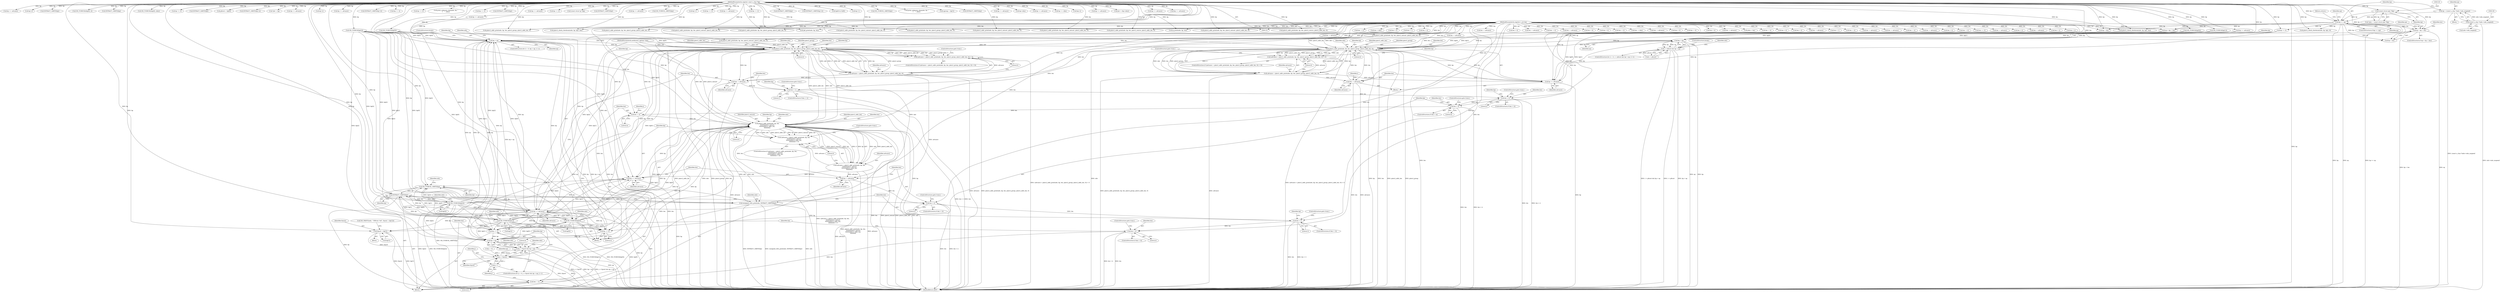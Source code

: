 digraph "0_tcpdump_5dc1860d8267b1e0cb78c9ffa2a40bea2fdb3ddc_4@integer" {
"1000153" [label="(Call,ep = bp + len)"];
"1000121" [label="(MethodParameterIn,register const u_char *bp)"];
"1000143" [label="(Call,bp >= ep)"];
"1000129" [label="(Call,(const struct pim *)bp)"];
"1000135" [label="(Call,ep = (const u_char *)ndo->ndo_snapend)"];
"1000137" [label="(Call,(const u_char *)ndo->ndo_snapend)"];
"1000122" [label="(MethodParameterIn,register u_int len)"];
"1001085" [label="(Call,bp < ep)"];
"1001101" [label="(Call,pimv2_addr_print(ndo, bp, len, pimv2_group, pimv2_addr_len, 0))"];
"1001098" [label="(Call,(advance = pimv2_addr_print(ndo, bp, len, pimv2_group, pimv2_addr_len, 0)) < 0)"];
"1001099" [label="(Call,advance = pimv2_addr_print(ndo, bp, len, pimv2_group, pimv2_addr_len, 0))"];
"1001110" [label="(Call,bp += advance)"];
"1001121" [label="(Call,ND_TCHECK(bp[0]))"];
"1001157" [label="(Call,bp += 4)"];
"1001171" [label="(Call,bp < ep)"];
"1001167" [label="(Call,j < frpcnt && bp < ep)"];
"1001187" [label="(Call,pimv2_addr_print(ndo, bp, len,\n \t\t\t\t\t\t\t\tpimv2_unicast,\n\t\t\t\t\t\t\t\tpimv2_addr_len,\n\t\t\t\t\t\t\t\t0))"];
"1001184" [label="(Call,(advance = pimv2_addr_print(ndo, bp, len,\n \t\t\t\t\t\t\t\tpimv2_unicast,\n\t\t\t\t\t\t\t\tpimv2_addr_len,\n\t\t\t\t\t\t\t\t0)) < 0)"];
"1001185" [label="(Call,advance = pimv2_addr_print(ndo, bp, len,\n \t\t\t\t\t\t\t\tpimv2_unicast,\n\t\t\t\t\t\t\t\tpimv2_addr_len,\n\t\t\t\t\t\t\t\t0))"];
"1001196" [label="(Call,bp += advance)"];
"1001207" [label="(Call,ND_TCHECK_16BITS(bp))"];
"1001215" [label="(Call,EXTRACT_16BITS(bp))"];
"1001213" [label="(Call,unsigned_relts_print(ndo, EXTRACT_16BITS(bp)))"];
"1001222" [label="(Call,ND_TCHECK(bp[2]))"];
"1001239" [label="(Call,bp += 4)"];
"1001199" [label="(Call,len -= advance)"];
"1001203" [label="(Call,len < 2)"];
"1001218" [label="(Call,len < 3)"];
"1001235" [label="(Call,len < 4)"];
"1001242" [label="(Call,len -= 4)"];
"1001138" [label="(Call,ND_TCHECK(bp[1]))"];
"1001147" [label="(Call,frpcnt = bp[1])"];
"1001168" [label="(Call,j < frpcnt)"];
"1001174" [label="(Call,j++)"];
"1001113" [label="(Call,len -= advance)"];
"1001117" [label="(Call,len < 1)"];
"1001134" [label="(Call,len < 2)"];
"1001153" [label="(Call,len < 4)"];
"1001160" [label="(Call,len -= 4)"];
"1001440" [label="(Call,bp < ep)"];
"1001436" [label="(Call,i < pfxcnt && bp < ep)"];
"1001456" [label="(Call,pimv2_addr_print(ndo, bp, len, pimv2_group, pimv2_addr_len, 0))"];
"1001453" [label="(Call,(advance = pimv2_addr_print(ndo, bp, len, pimv2_group, pimv2_addr_len, 0)) < 0)"];
"1001454" [label="(Call,advance = pimv2_addr_print(ndo, bp, len, pimv2_group, pimv2_addr_len, 0))"];
"1001465" [label="(Call,bp += advance)"];
"1001468" [label="(Call,len -= advance)"];
"1001291" [label="(Call,bp += advance)"];
"1001189" [label="(Identifier,bp)"];
"1000391" [label="(Call,bp+2)"];
"1000386" [label="(Call,EXTRACT_16BITS(bp))"];
"1000131" [label="(Identifier,bp)"];
"1000124" [label="(Block,)"];
"1001249" [label="(ControlStructure,break;)"];
"1001185" [label="(Call,advance = pimv2_addr_print(ndo, bp, len,\n \t\t\t\t\t\t\t\tpimv2_unicast,\n\t\t\t\t\t\t\t\tpimv2_addr_len,\n\t\t\t\t\t\t\t\t0))"];
"1001294" [label="(Call,len -= advance)"];
"1001217" [label="(ControlStructure,if (len < 3))"];
"1000127" [label="(Call,*pim = (const struct pim *)bp)"];
"1001417" [label="(Call,pimv2_addr_print(ndo, bp, len, pimv2_unicast, pimv2_addr_len, 0))"];
"1001452" [label="(ControlStructure,if ((advance = pimv2_addr_print(ndo, bp, len, pimv2_group, pimv2_addr_len, 0)) < 0))"];
"1001198" [label="(Identifier,advance)"];
"1000297" [label="(Call,ND_TCHECK2(bp[0], 4))"];
"1001194" [label="(Literal,0)"];
"1001466" [label="(Identifier,bp)"];
"1001112" [label="(Identifier,advance)"];
"1001244" [label="(Literal,4)"];
"1000274" [label="(Call,len -= 4)"];
"1001107" [label="(Literal,0)"];
"1001247" [label="(Identifier,ndo)"];
"1001010" [label="(Call,EXTRACT_16BITS(bp))"];
"1001156" [label="(ControlStructure,goto trunc;)"];
"1001171" [label="(Call,bp < ep)"];
"1000977" [label="(Call,pimv2_addr_print(ndo, bp, len, pimv2_source, pimv2_addr_len, 0))"];
"1001219" [label="(Identifier,len)"];
"1000866" [label="(Call,pimv2_addr_print(ndo, bp, len, pimv2_group, pimv2_addr_len, 0))"];
"1001119" [label="(Literal,1)"];
"1001199" [label="(Call,len -= advance)"];
"1001115" [label="(Identifier,advance)"];
"1001468" [label="(Call,len -= advance)"];
"1001122" [label="(Call,bp[0])"];
"1000719" [label="(Call,len -= advance)"];
"1001223" [label="(Call,bp[2])"];
"1001136" [label="(Literal,2)"];
"1000340" [label="(Call,ND_TCHECK2(bp[0], olen))"];
"1000150" [label="(Call,bp + len)"];
"1001470" [label="(Identifier,advance)"];
"1001109" [label="(ControlStructure,goto trunc;)"];
"1000135" [label="(Call,ep = (const u_char *)ndo->ndo_snapend)"];
"1000912" [label="(Call,bp += 4)"];
"1000464" [label="(Call,EXTRACT_32BITS(bp))"];
"1001429" [label="(Call,len -= advance)"];
"1000122" [label="(MethodParameterIn,register u_int len)"];
"1001106" [label="(Identifier,pimv2_addr_len)"];
"1001172" [label="(Identifier,bp)"];
"1001360" [label="(Call,pfxcnt = bp[0])"];
"1000145" [label="(Identifier,ep)"];
"1001383" [label="(Call,len < 4)"];
"1000390" [label="(Call,EXTRACT_16BITS(bp+2))"];
"1001208" [label="(Identifier,bp)"];
"1000536" [label="(Call,*ptr = bp)"];
"1001184" [label="(Call,(advance = pimv2_addr_print(ndo, bp, len,\n \t\t\t\t\t\t\t\tpimv2_unicast,\n\t\t\t\t\t\t\t\tpimv2_addr_len,\n\t\t\t\t\t\t\t\t0)) < 0)"];
"1001110" [label="(Call,bp += advance)"];
"1001137" [label="(ControlStructure,goto trunc;)"];
"1000716" [label="(Call,bp += advance)"];
"1001086" [label="(Identifier,bp)"];
"1001155" [label="(Literal,4)"];
"1000841" [label="(Call,len -= 4)"];
"1001165" [label="(Identifier,j)"];
"1000236" [label="(Call,pimv2_check_checksum(ndo, bp, bp2, len))"];
"1001471" [label="(ControlStructure,break;)"];
"1001157" [label="(Call,bp += 4)"];
"1000144" [label="(Identifier,bp)"];
"1000635" [label="(Call,len == 0)"];
"1000137" [label="(Call,(const u_char *)ndo->ndo_snapend)"];
"1000952" [label="(Call,len -= advance)"];
"1000143" [label="(Call,bp >= ep)"];
"1000155" [label="(Call,bp + len)"];
"1001117" [label="(Call,len < 1)"];
"1001366" [label="(Call,len < 2)"];
"1001098" [label="(Call,(advance = pimv2_addr_print(ndo, bp, len, pimv2_group, pimv2_addr_len, 0)) < 0)"];
"1001154" [label="(Identifier,len)"];
"1000520" [label="(Call,bp+2)"];
"1001239" [label="(Call,bp += 4)"];
"1001102" [label="(Identifier,ndo)"];
"1001504" [label="(Call,pimv2_addr_print(ndo, bp, len, pimv2_group, pimv2_addr_len, 0))"];
"1000989" [label="(Call,len -= advance)"];
"1001235" [label="(Call,len < 4)"];
"1001543" [label="(Call,len < 2)"];
"1001536" [label="(Call,bp += advance)"];
"1001144" [label="(Identifier,ndo)"];
"1001527" [label="(Call,pimv2_addr_print(ndo, bp, len, pimv2_unicast, pimv2_addr_len, 0))"];
"1001234" [label="(ControlStructure,if (len < 4))"];
"1001467" [label="(Identifier,advance)"];
"1001123" [label="(Identifier,bp)"];
"1000519" [label="(Call,EXTRACT_16BITS(bp+2))"];
"1000159" [label="(Call,len < 2)"];
"1001224" [label="(Identifier,bp)"];
"1001148" [label="(Identifier,frpcnt)"];
"1001464" [label="(ControlStructure,goto trunc;)"];
"1001187" [label="(Call,pimv2_addr_print(ndo, bp, len,\n \t\t\t\t\t\t\t\tpimv2_unicast,\n\t\t\t\t\t\t\t\tpimv2_addr_len,\n\t\t\t\t\t\t\t\t0))"];
"1001201" [label="(Identifier,advance)"];
"1001220" [label="(Literal,3)"];
"1001174" [label="(Call,j++)"];
"1001459" [label="(Identifier,len)"];
"1001099" [label="(Call,advance = pimv2_addr_print(ndo, bp, len, pimv2_group, pimv2_addr_len, 0))"];
"1001437" [label="(Call,i < pfxcnt)"];
"1001055" [label="(Call,len -= 2)"];
"1001202" [label="(ControlStructure,if (len < 2))"];
"1001448" [label="(Identifier,ndo)"];
"1001457" [label="(Identifier,ndo)"];
"1001162" [label="(Literal,4)"];
"1000336" [label="(Call,len < olen)"];
"1001036" [label="(Call,len < 2)"];
"1001344" [label="(Call,len < 1)"];
"1000329" [label="(Call,bp += 4)"];
"1001142" [label="(Call,ND_PRINT((ndo, \" FRPcnt=%d\", frpcnt = bp[1])))"];
"1001040" [label="(Call,ND_TCHECK(bp[2]))"];
"1001203" [label="(Call,len < 2)"];
"1001197" [label="(Identifier,bp)"];
"1001188" [label="(Identifier,ndo)"];
"1001175" [label="(Identifier,j)"];
"1000154" [label="(Identifier,ep)"];
"1000293" [label="(Call,len < 4)"];
"1001456" [label="(Call,pimv2_addr_print(ndo, bp, len, pimv2_group, pimv2_addr_len, 0))"];
"1001023" [label="(Call,ND_TCHECK(bp[0]))"];
"1000784" [label="(Call,len -= advance)"];
"1001170" [label="(Identifier,frpcnt)"];
"1001113" [label="(Call,len -= advance)"];
"1001105" [label="(Identifier,pimv2_group)"];
"1001403" [label="(Call,bp += 4)"];
"1000610" [label="(Call,len < 4)"];
"1001087" [label="(Identifier,ep)"];
"1001078" [label="(Call,len -= advance)"];
"1000582" [label="(Call,print_unknown_data(ndo, bp, \"\n\t    \", olen))"];
"1001192" [label="(Identifier,pimv2_addr_len)"];
"1001134" [label="(Call,len < 2)"];
"1000153" [label="(Call,ep = bp + len)"];
"1001348" [label="(Call,ND_TCHECK(bp[0]))"];
"1001196" [label="(Call,bp += advance)"];
"1001222" [label="(Call,ND_TCHECK(bp[2]))"];
"1001454" [label="(Call,advance = pimv2_addr_print(ndo, bp, len, pimv2_group, pimv2_addr_len, 0))"];
"1001539" [label="(Call,len -= advance)"];
"1000707" [label="(Call,pimv2_addr_print(ndo, bp, len, pimv2_group, pimv2_addr_len, 0))"];
"1001012" [label="(Call,bp += 2)"];
"1001104" [label="(Identifier,len)"];
"1001114" [label="(Identifier,len)"];
"1001200" [label="(Identifier,len)"];
"1000433" [label="(Call,EXTRACT_32BITS(bp))"];
"1001575" [label="(MethodReturn,RET)"];
"1000121" [label="(MethodParameterIn,register const u_char *bp)"];
"1000683" [label="(Call,ip6_print(ndo, bp, len))"];
"1000146" [label="(Return,return;)"];
"1001153" [label="(Call,len < 4)"];
"1000875" [label="(Call,bp += advance)"];
"1001052" [label="(Call,bp += 2)"];
"1001215" [label="(Call,EXTRACT_16BITS(bp))"];
"1001161" [label="(Identifier,len)"];
"1001465" [label="(Call,bp += advance)"];
"1000332" [label="(Call,len -= 4)"];
"1000878" [label="(Call,len -= advance)"];
"1001298" [label="(Call,len < 8)"];
"1001243" [label="(Identifier,len)"];
"1000641" [label="(Call,(const struct ip *)bp)"];
"1000160" [label="(Identifier,len)"];
"1000626" [label="(Call,EXTRACT_32BITS(bp))"];
"1001426" [label="(Call,bp += advance)"];
"1000224" [label="(Call,pimv2_check_checksum(ndo, bp, bp2, 8))"];
"1001513" [label="(Call,bp += advance)"];
"1000120" [label="(MethodParameterIn,netdissect_options *ndo)"];
"1001436" [label="(Call,i < pfxcnt && bp < ep)"];
"1000181" [label="(Call,len < 4)"];
"1001127" [label="(Identifier,ndo)"];
"1001097" [label="(ControlStructure,if ((advance = pimv2_addr_print(ndo, bp, len, pimv2_group, pimv2_addr_len, 0)) < 0))"];
"1001168" [label="(Call,j < frpcnt)"];
"1001003" [label="(Call,ND_TCHECK_16BITS(bp))"];
"1001214" [label="(Identifier,ndo)"];
"1001228" [label="(Identifier,ndo)"];
"1001015" [label="(Call,len -= 2)"];
"1001481" [label="(Call,pimv2_addr_print(ndo, bp, len, pimv2_unicast, pimv2_addr_len, 0))"];
"1000602" [label="(Call,len -= olen)"];
"1000129" [label="(Call,(const struct pim *)bp)"];
"1001444" [label="(Identifier,i)"];
"1001259" [label="(Call,pimv2_addr_print(ndo, bp, len, pimv2_group, pimv2_addr_len, 0))"];
"1000742" [label="(Call,len -= advance)"];
"1000149" [label="(Identifier,ep)"];
"1001103" [label="(Identifier,bp)"];
"1001163" [label="(ControlStructure,for (j = 0; j < frpcnt && bp < ep; j++))"];
"1001218" [label="(Call,len < 3)"];
"1000142" [label="(ControlStructure,if (bp >= ep))"];
"1000503" [label="(Call,bp+1)"];
"1000628" [label="(Call,bp += 4)"];
"1001108" [label="(Literal,0)"];
"1001158" [label="(Identifier,bp)"];
"1000288" [label="(Call,len > 0)"];
"1000986" [label="(Call,bp += advance)"];
"1001282" [label="(Call,pimv2_addr_print(ndo, bp, len, pimv2_unicast, pimv2_addr_len, 0))"];
"1001190" [label="(Identifier,len)"];
"1001186" [label="(Identifier,advance)"];
"1001164" [label="(Call,j = 0)"];
"1001206" [label="(ControlStructure,goto trunc;)"];
"1001145" [label="(Block,)"];
"1000271" [label="(Call,bp += 4)"];
"1001463" [label="(Literal,0)"];
"1000631" [label="(Call,len -= 4)"];
"1001458" [label="(Identifier,bp)"];
"1001370" [label="(Call,ND_TCHECK(bp[1]))"];
"1001445" [label="(Block,)"];
"1001169" [label="(Identifier,j)"];
"1001183" [label="(ControlStructure,if ((advance = pimv2_addr_print(ndo, bp, len,\n \t\t\t\t\t\t\t\tpimv2_unicast,\n\t\t\t\t\t\t\t\tpimv2_addr_len,\n\t\t\t\t\t\t\t\t0)) < 0))"];
"1000147" [label="(ControlStructure,if (ep > bp + len))"];
"1000148" [label="(Call,ep > bp + len)"];
"1001193" [label="(Literal,0)"];
"1001101" [label="(Call,pimv2_addr_print(ndo, bp, len, pimv2_group, pimv2_addr_len, 0))"];
"1000788" [label="(Call,len < 4)"];
"1000245" [label="(Call,pimv2_check_checksum(ndo, bp, bp2, len))"];
"1000838" [label="(Call,bp += 4)"];
"1001455" [label="(Identifier,advance)"];
"1001516" [label="(Call,len -= advance)"];
"1001159" [label="(Literal,4)"];
"1001081" [label="(ControlStructure,for (i = 0; bp < ep; i++))"];
"1001555" [label="(Call,EXTRACT_16BITS(bp))"];
"1001204" [label="(Identifier,len)"];
"1000540" [label="(Call,plen = len)"];
"1000139" [label="(Call,ndo->ndo_snapend)"];
"1001213" [label="(Call,unsigned_relts_print(ndo, EXTRACT_16BITS(bp)))"];
"1001135" [label="(Identifier,len)"];
"1001453" [label="(Call,(advance = pimv2_addr_print(ndo, bp, len, pimv2_group, pimv2_addr_len, 0)) < 0)"];
"1001152" [label="(ControlStructure,if (len < 4))"];
"1000136" [label="(Identifier,ep)"];
"1001406" [label="(Call,len -= 4)"];
"1000508" [label="(Call,EXTRACT_16BITS(bp+2))"];
"1001167" [label="(Call,j < frpcnt && bp < ep)"];
"1001307" [label="(Call,bp[0] & 0x80)"];
"1001207" [label="(Call,ND_TCHECK_16BITS(bp))"];
"1001242" [label="(Call,len -= 4)"];
"1000491" [label="(Call,bp+1)"];
"1001461" [label="(Identifier,pimv2_addr_len)"];
"1001075" [label="(Call,bp += advance)"];
"1001118" [label="(Identifier,len)"];
"1001147" [label="(Call,frpcnt = bp[1])"];
"1001090" [label="(Block,)"];
"1001133" [label="(ControlStructure,if (len < 2))"];
"1001547" [label="(Call,ND_TCHECK_16BITS(bp))"];
"1001205" [label="(Literal,2)"];
"1000594" [label="(Call,print_unknown_data(ndo, bp, \"\n\t    \", olen))"];
"1001237" [label="(Literal,4)"];
"1001469" [label="(Identifier,len)"];
"1000796" [label="(Call,ngroup = bp[1])"];
"1000882" [label="(Call,len < 4)"];
"1001149" [label="(Call,bp[1])"];
"1001116" [label="(ControlStructure,if (len < 1))"];
"1000999" [label="(Call,len < 2)"];
"1001120" [label="(ControlStructure,goto trunc;)"];
"1001241" [label="(Literal,4)"];
"1001441" [label="(Identifier,bp)"];
"1001111" [label="(Identifier,bp)"];
"1001440" [label="(Call,bp < ep)"];
"1001493" [label="(Call,len -= advance)"];
"1001085" [label="(Call,bp < ep)"];
"1000364" [label="(Call,EXTRACT_16BITS(bp))"];
"1001160" [label="(Call,len -= 4)"];
"1000772" [label="(Call,pimv2_addr_print(ndo, bp, len, pimv2_unicast, pimv2_addr_len, 0))"];
"1001442" [label="(Identifier,ep)"];
"1000739" [label="(Call,bp += advance)"];
"1001462" [label="(Literal,0)"];
"1001093" [label="(Identifier,ndo)"];
"1001460" [label="(Identifier,pimv2_group)"];
"1000546" [label="(Call,bp+olen)"];
"1001490" [label="(Call,bp += advance)"];
"1001121" [label="(Call,ND_TCHECK(bp[0]))"];
"1000599" [label="(Call,bp += olen)"];
"1001216" [label="(Identifier,bp)"];
"1000509" [label="(Call,bp+2)"];
"1001221" [label="(ControlStructure,goto trunc;)"];
"1001191" [label="(Identifier,pimv2_unicast)"];
"1001432" [label="(ControlStructure,for (i = 0; i < pfxcnt && bp < ep; i++))"];
"1000940" [label="(Call,pimv2_addr_print(ndo, bp, len, pimv2_source, pimv2_addr_len, 0))"];
"1001138" [label="(Call,ND_TCHECK(bp[1]))"];
"1001268" [label="(Call,bp += advance)"];
"1000544" [label="(Call,ptr < (bp+olen))"];
"1001139" [label="(Call,bp[1])"];
"1001019" [label="(Call,len < 1)"];
"1000677" [label="(Call,ip_print(ndo, bp, len))"];
"1001179" [label="(Identifier,ndo)"];
"1001195" [label="(ControlStructure,goto trunc;)"];
"1001211" [label="(Identifier,ndo)"];
"1001140" [label="(Identifier,bp)"];
"1001066" [label="(Call,pimv2_addr_print(ndo, bp, len, pimv2_unicast, pimv2_addr_len, 0))"];
"1001238" [label="(ControlStructure,goto trunc;)"];
"1000730" [label="(Call,pimv2_addr_print(ndo, bp, len, pimv2_unicast, pimv2_addr_len, 0))"];
"1001173" [label="(Identifier,ep)"];
"1000781" [label="(Call,bp += advance)"];
"1000915" [label="(Call,len -= 4)"];
"1001100" [label="(Identifier,advance)"];
"1000949" [label="(Call,bp += advance)"];
"1001240" [label="(Identifier,bp)"];
"1001271" [label="(Call,len -= advance)"];
"1001176" [label="(Block,)"];
"1001236" [label="(Identifier,len)"];
"1000153" -> "1000147"  [label="AST: "];
"1000153" -> "1000155"  [label="CFG: "];
"1000154" -> "1000153"  [label="AST: "];
"1000155" -> "1000153"  [label="AST: "];
"1000160" -> "1000153"  [label="CFG: "];
"1000153" -> "1001575"  [label="DDG: bp + len"];
"1000153" -> "1001575"  [label="DDG: ep"];
"1000121" -> "1000153"  [label="DDG: bp"];
"1000143" -> "1000153"  [label="DDG: bp"];
"1000122" -> "1000153"  [label="DDG: len"];
"1000153" -> "1001085"  [label="DDG: ep"];
"1000153" -> "1001440"  [label="DDG: ep"];
"1000121" -> "1000119"  [label="AST: "];
"1000121" -> "1001575"  [label="DDG: bp"];
"1000121" -> "1000129"  [label="DDG: bp"];
"1000121" -> "1000143"  [label="DDG: bp"];
"1000121" -> "1000148"  [label="DDG: bp"];
"1000121" -> "1000150"  [label="DDG: bp"];
"1000121" -> "1000155"  [label="DDG: bp"];
"1000121" -> "1000224"  [label="DDG: bp"];
"1000121" -> "1000236"  [label="DDG: bp"];
"1000121" -> "1000245"  [label="DDG: bp"];
"1000121" -> "1000271"  [label="DDG: bp"];
"1000121" -> "1000297"  [label="DDG: bp"];
"1000121" -> "1000329"  [label="DDG: bp"];
"1000121" -> "1000340"  [label="DDG: bp"];
"1000121" -> "1000364"  [label="DDG: bp"];
"1000121" -> "1000386"  [label="DDG: bp"];
"1000121" -> "1000390"  [label="DDG: bp"];
"1000121" -> "1000391"  [label="DDG: bp"];
"1000121" -> "1000433"  [label="DDG: bp"];
"1000121" -> "1000464"  [label="DDG: bp"];
"1000121" -> "1000491"  [label="DDG: bp"];
"1000121" -> "1000503"  [label="DDG: bp"];
"1000121" -> "1000508"  [label="DDG: bp"];
"1000121" -> "1000509"  [label="DDG: bp"];
"1000121" -> "1000519"  [label="DDG: bp"];
"1000121" -> "1000520"  [label="DDG: bp"];
"1000121" -> "1000536"  [label="DDG: bp"];
"1000121" -> "1000544"  [label="DDG: bp"];
"1000121" -> "1000546"  [label="DDG: bp"];
"1000121" -> "1000582"  [label="DDG: bp"];
"1000121" -> "1000594"  [label="DDG: bp"];
"1000121" -> "1000599"  [label="DDG: bp"];
"1000121" -> "1000626"  [label="DDG: bp"];
"1000121" -> "1000628"  [label="DDG: bp"];
"1000121" -> "1000641"  [label="DDG: bp"];
"1000121" -> "1000677"  [label="DDG: bp"];
"1000121" -> "1000683"  [label="DDG: bp"];
"1000121" -> "1000707"  [label="DDG: bp"];
"1000121" -> "1000716"  [label="DDG: bp"];
"1000121" -> "1000730"  [label="DDG: bp"];
"1000121" -> "1000739"  [label="DDG: bp"];
"1000121" -> "1000772"  [label="DDG: bp"];
"1000121" -> "1000781"  [label="DDG: bp"];
"1000121" -> "1000796"  [label="DDG: bp"];
"1000121" -> "1000838"  [label="DDG: bp"];
"1000121" -> "1000866"  [label="DDG: bp"];
"1000121" -> "1000875"  [label="DDG: bp"];
"1000121" -> "1000912"  [label="DDG: bp"];
"1000121" -> "1000940"  [label="DDG: bp"];
"1000121" -> "1000949"  [label="DDG: bp"];
"1000121" -> "1000977"  [label="DDG: bp"];
"1000121" -> "1000986"  [label="DDG: bp"];
"1000121" -> "1001003"  [label="DDG: bp"];
"1000121" -> "1001010"  [label="DDG: bp"];
"1000121" -> "1001012"  [label="DDG: bp"];
"1000121" -> "1001023"  [label="DDG: bp"];
"1000121" -> "1001040"  [label="DDG: bp"];
"1000121" -> "1001052"  [label="DDG: bp"];
"1000121" -> "1001066"  [label="DDG: bp"];
"1000121" -> "1001075"  [label="DDG: bp"];
"1000121" -> "1001085"  [label="DDG: bp"];
"1000121" -> "1001101"  [label="DDG: bp"];
"1000121" -> "1001110"  [label="DDG: bp"];
"1000121" -> "1001121"  [label="DDG: bp"];
"1000121" -> "1001138"  [label="DDG: bp"];
"1000121" -> "1001147"  [label="DDG: bp"];
"1000121" -> "1001157"  [label="DDG: bp"];
"1000121" -> "1001171"  [label="DDG: bp"];
"1000121" -> "1001187"  [label="DDG: bp"];
"1000121" -> "1001196"  [label="DDG: bp"];
"1000121" -> "1001207"  [label="DDG: bp"];
"1000121" -> "1001215"  [label="DDG: bp"];
"1000121" -> "1001222"  [label="DDG: bp"];
"1000121" -> "1001239"  [label="DDG: bp"];
"1000121" -> "1001259"  [label="DDG: bp"];
"1000121" -> "1001268"  [label="DDG: bp"];
"1000121" -> "1001282"  [label="DDG: bp"];
"1000121" -> "1001291"  [label="DDG: bp"];
"1000121" -> "1001307"  [label="DDG: bp"];
"1000121" -> "1001348"  [label="DDG: bp"];
"1000121" -> "1001360"  [label="DDG: bp"];
"1000121" -> "1001370"  [label="DDG: bp"];
"1000121" -> "1001403"  [label="DDG: bp"];
"1000121" -> "1001417"  [label="DDG: bp"];
"1000121" -> "1001426"  [label="DDG: bp"];
"1000121" -> "1001440"  [label="DDG: bp"];
"1000121" -> "1001456"  [label="DDG: bp"];
"1000121" -> "1001465"  [label="DDG: bp"];
"1000121" -> "1001481"  [label="DDG: bp"];
"1000121" -> "1001490"  [label="DDG: bp"];
"1000121" -> "1001504"  [label="DDG: bp"];
"1000121" -> "1001513"  [label="DDG: bp"];
"1000121" -> "1001527"  [label="DDG: bp"];
"1000121" -> "1001536"  [label="DDG: bp"];
"1000121" -> "1001547"  [label="DDG: bp"];
"1000121" -> "1001555"  [label="DDG: bp"];
"1000143" -> "1000142"  [label="AST: "];
"1000143" -> "1000145"  [label="CFG: "];
"1000144" -> "1000143"  [label="AST: "];
"1000145" -> "1000143"  [label="AST: "];
"1000146" -> "1000143"  [label="CFG: "];
"1000149" -> "1000143"  [label="CFG: "];
"1000143" -> "1001575"  [label="DDG: bp"];
"1000143" -> "1001575"  [label="DDG: ep"];
"1000143" -> "1001575"  [label="DDG: bp >= ep"];
"1000129" -> "1000143"  [label="DDG: bp"];
"1000135" -> "1000143"  [label="DDG: ep"];
"1000143" -> "1000148"  [label="DDG: ep"];
"1000143" -> "1000148"  [label="DDG: bp"];
"1000143" -> "1000150"  [label="DDG: bp"];
"1000143" -> "1000155"  [label="DDG: bp"];
"1000143" -> "1000224"  [label="DDG: bp"];
"1000143" -> "1000245"  [label="DDG: bp"];
"1000143" -> "1000271"  [label="DDG: bp"];
"1000129" -> "1000127"  [label="AST: "];
"1000129" -> "1000131"  [label="CFG: "];
"1000130" -> "1000129"  [label="AST: "];
"1000131" -> "1000129"  [label="AST: "];
"1000127" -> "1000129"  [label="CFG: "];
"1000129" -> "1000127"  [label="DDG: bp"];
"1000135" -> "1000124"  [label="AST: "];
"1000135" -> "1000137"  [label="CFG: "];
"1000136" -> "1000135"  [label="AST: "];
"1000137" -> "1000135"  [label="AST: "];
"1000144" -> "1000135"  [label="CFG: "];
"1000135" -> "1001575"  [label="DDG: (const u_char *)ndo->ndo_snapend"];
"1000137" -> "1000135"  [label="DDG: ndo->ndo_snapend"];
"1000137" -> "1000139"  [label="CFG: "];
"1000138" -> "1000137"  [label="AST: "];
"1000139" -> "1000137"  [label="AST: "];
"1000137" -> "1001575"  [label="DDG: ndo->ndo_snapend"];
"1000122" -> "1000119"  [label="AST: "];
"1000122" -> "1001575"  [label="DDG: len"];
"1000122" -> "1000148"  [label="DDG: len"];
"1000122" -> "1000150"  [label="DDG: len"];
"1000122" -> "1000155"  [label="DDG: len"];
"1000122" -> "1000159"  [label="DDG: len"];
"1000122" -> "1000181"  [label="DDG: len"];
"1000122" -> "1000236"  [label="DDG: len"];
"1000122" -> "1000245"  [label="DDG: len"];
"1000122" -> "1000274"  [label="DDG: len"];
"1000122" -> "1000288"  [label="DDG: len"];
"1000122" -> "1000293"  [label="DDG: len"];
"1000122" -> "1000332"  [label="DDG: len"];
"1000122" -> "1000336"  [label="DDG: len"];
"1000122" -> "1000540"  [label="DDG: len"];
"1000122" -> "1000602"  [label="DDG: len"];
"1000122" -> "1000610"  [label="DDG: len"];
"1000122" -> "1000631"  [label="DDG: len"];
"1000122" -> "1000635"  [label="DDG: len"];
"1000122" -> "1000677"  [label="DDG: len"];
"1000122" -> "1000683"  [label="DDG: len"];
"1000122" -> "1000707"  [label="DDG: len"];
"1000122" -> "1000719"  [label="DDG: len"];
"1000122" -> "1000730"  [label="DDG: len"];
"1000122" -> "1000742"  [label="DDG: len"];
"1000122" -> "1000772"  [label="DDG: len"];
"1000122" -> "1000784"  [label="DDG: len"];
"1000122" -> "1000788"  [label="DDG: len"];
"1000122" -> "1000841"  [label="DDG: len"];
"1000122" -> "1000866"  [label="DDG: len"];
"1000122" -> "1000878"  [label="DDG: len"];
"1000122" -> "1000882"  [label="DDG: len"];
"1000122" -> "1000915"  [label="DDG: len"];
"1000122" -> "1000940"  [label="DDG: len"];
"1000122" -> "1000952"  [label="DDG: len"];
"1000122" -> "1000977"  [label="DDG: len"];
"1000122" -> "1000989"  [label="DDG: len"];
"1000122" -> "1000999"  [label="DDG: len"];
"1000122" -> "1001015"  [label="DDG: len"];
"1000122" -> "1001019"  [label="DDG: len"];
"1000122" -> "1001036"  [label="DDG: len"];
"1000122" -> "1001055"  [label="DDG: len"];
"1000122" -> "1001066"  [label="DDG: len"];
"1000122" -> "1001078"  [label="DDG: len"];
"1000122" -> "1001101"  [label="DDG: len"];
"1000122" -> "1001113"  [label="DDG: len"];
"1000122" -> "1001117"  [label="DDG: len"];
"1000122" -> "1001134"  [label="DDG: len"];
"1000122" -> "1001153"  [label="DDG: len"];
"1000122" -> "1001160"  [label="DDG: len"];
"1000122" -> "1001187"  [label="DDG: len"];
"1000122" -> "1001199"  [label="DDG: len"];
"1000122" -> "1001203"  [label="DDG: len"];
"1000122" -> "1001218"  [label="DDG: len"];
"1000122" -> "1001235"  [label="DDG: len"];
"1000122" -> "1001242"  [label="DDG: len"];
"1000122" -> "1001259"  [label="DDG: len"];
"1000122" -> "1001271"  [label="DDG: len"];
"1000122" -> "1001282"  [label="DDG: len"];
"1000122" -> "1001294"  [label="DDG: len"];
"1000122" -> "1001298"  [label="DDG: len"];
"1000122" -> "1001344"  [label="DDG: len"];
"1000122" -> "1001366"  [label="DDG: len"];
"1000122" -> "1001383"  [label="DDG: len"];
"1000122" -> "1001406"  [label="DDG: len"];
"1000122" -> "1001417"  [label="DDG: len"];
"1000122" -> "1001429"  [label="DDG: len"];
"1000122" -> "1001456"  [label="DDG: len"];
"1000122" -> "1001468"  [label="DDG: len"];
"1000122" -> "1001481"  [label="DDG: len"];
"1000122" -> "1001493"  [label="DDG: len"];
"1000122" -> "1001504"  [label="DDG: len"];
"1000122" -> "1001516"  [label="DDG: len"];
"1000122" -> "1001527"  [label="DDG: len"];
"1000122" -> "1001539"  [label="DDG: len"];
"1000122" -> "1001543"  [label="DDG: len"];
"1001085" -> "1001081"  [label="AST: "];
"1001085" -> "1001087"  [label="CFG: "];
"1001086" -> "1001085"  [label="AST: "];
"1001087" -> "1001085"  [label="AST: "];
"1001093" -> "1001085"  [label="CFG: "];
"1001249" -> "1001085"  [label="CFG: "];
"1001085" -> "1001575"  [label="DDG: ep"];
"1001085" -> "1001575"  [label="DDG: bp"];
"1001085" -> "1001575"  [label="DDG: bp < ep"];
"1001222" -> "1001085"  [label="DDG: bp[2]"];
"1001023" -> "1001085"  [label="DDG: bp[0]"];
"1001121" -> "1001085"  [label="DDG: bp[0]"];
"1001075" -> "1001085"  [label="DDG: bp"];
"1001239" -> "1001085"  [label="DDG: bp"];
"1001040" -> "1001085"  [label="DDG: bp[2]"];
"1001171" -> "1001085"  [label="DDG: bp"];
"1001171" -> "1001085"  [label="DDG: ep"];
"1001157" -> "1001085"  [label="DDG: bp"];
"1001138" -> "1001085"  [label="DDG: bp[1]"];
"1001110" -> "1001085"  [label="DDG: bp"];
"1000148" -> "1001085"  [label="DDG: ep"];
"1001085" -> "1001101"  [label="DDG: bp"];
"1001085" -> "1001167"  [label="DDG: bp < ep"];
"1001085" -> "1001171"  [label="DDG: ep"];
"1001101" -> "1001099"  [label="AST: "];
"1001101" -> "1001107"  [label="CFG: "];
"1001102" -> "1001101"  [label="AST: "];
"1001103" -> "1001101"  [label="AST: "];
"1001104" -> "1001101"  [label="AST: "];
"1001105" -> "1001101"  [label="AST: "];
"1001106" -> "1001101"  [label="AST: "];
"1001107" -> "1001101"  [label="AST: "];
"1001099" -> "1001101"  [label="CFG: "];
"1001101" -> "1001575"  [label="DDG: pimv2_group"];
"1001101" -> "1001575"  [label="DDG: len"];
"1001101" -> "1001575"  [label="DDG: bp"];
"1001101" -> "1001575"  [label="DDG: pimv2_addr_len"];
"1001101" -> "1001575"  [label="DDG: ndo"];
"1001101" -> "1001098"  [label="DDG: len"];
"1001101" -> "1001098"  [label="DDG: pimv2_group"];
"1001101" -> "1001098"  [label="DDG: 0"];
"1001101" -> "1001098"  [label="DDG: bp"];
"1001101" -> "1001098"  [label="DDG: ndo"];
"1001101" -> "1001098"  [label="DDG: pimv2_addr_len"];
"1001101" -> "1001099"  [label="DDG: len"];
"1001101" -> "1001099"  [label="DDG: pimv2_group"];
"1001101" -> "1001099"  [label="DDG: 0"];
"1001101" -> "1001099"  [label="DDG: bp"];
"1001101" -> "1001099"  [label="DDG: ndo"];
"1001101" -> "1001099"  [label="DDG: pimv2_addr_len"];
"1001213" -> "1001101"  [label="DDG: ndo"];
"1001066" -> "1001101"  [label="DDG: ndo"];
"1001066" -> "1001101"  [label="DDG: pimv2_addr_len"];
"1000120" -> "1001101"  [label="DDG: ndo"];
"1001222" -> "1001101"  [label="DDG: bp[2]"];
"1001040" -> "1001101"  [label="DDG: bp[2]"];
"1001023" -> "1001101"  [label="DDG: bp[0]"];
"1001121" -> "1001101"  [label="DDG: bp[0]"];
"1001138" -> "1001101"  [label="DDG: bp[1]"];
"1001110" -> "1001101"  [label="DDG: bp"];
"1001242" -> "1001101"  [label="DDG: len"];
"1001160" -> "1001101"  [label="DDG: len"];
"1001078" -> "1001101"  [label="DDG: len"];
"1001187" -> "1001101"  [label="DDG: pimv2_addr_len"];
"1001101" -> "1001110"  [label="DDG: bp"];
"1001101" -> "1001113"  [label="DDG: len"];
"1001101" -> "1001187"  [label="DDG: ndo"];
"1001101" -> "1001187"  [label="DDG: pimv2_addr_len"];
"1001098" -> "1001097"  [label="AST: "];
"1001098" -> "1001108"  [label="CFG: "];
"1001099" -> "1001098"  [label="AST: "];
"1001108" -> "1001098"  [label="AST: "];
"1001109" -> "1001098"  [label="CFG: "];
"1001111" -> "1001098"  [label="CFG: "];
"1001098" -> "1001575"  [label="DDG: (advance = pimv2_addr_print(ndo, bp, len, pimv2_group, pimv2_addr_len, 0)) < 0"];
"1001099" -> "1001098"  [label="DDG: advance"];
"1001100" -> "1001099"  [label="AST: "];
"1001108" -> "1001099"  [label="CFG: "];
"1001099" -> "1001575"  [label="DDG: advance"];
"1001099" -> "1001575"  [label="DDG: pimv2_addr_print(ndo, bp, len, pimv2_group, pimv2_addr_len, 0)"];
"1001099" -> "1001110"  [label="DDG: advance"];
"1001099" -> "1001113"  [label="DDG: advance"];
"1001110" -> "1001090"  [label="AST: "];
"1001110" -> "1001112"  [label="CFG: "];
"1001111" -> "1001110"  [label="AST: "];
"1001112" -> "1001110"  [label="AST: "];
"1001114" -> "1001110"  [label="CFG: "];
"1001110" -> "1001575"  [label="DDG: bp"];
"1001222" -> "1001110"  [label="DDG: bp[2]"];
"1001040" -> "1001110"  [label="DDG: bp[2]"];
"1001023" -> "1001110"  [label="DDG: bp[0]"];
"1001121" -> "1001110"  [label="DDG: bp[0]"];
"1001138" -> "1001110"  [label="DDG: bp[1]"];
"1001110" -> "1001121"  [label="DDG: bp"];
"1001110" -> "1001138"  [label="DDG: bp"];
"1001110" -> "1001147"  [label="DDG: bp"];
"1001110" -> "1001157"  [label="DDG: bp"];
"1001110" -> "1001171"  [label="DDG: bp"];
"1001110" -> "1001187"  [label="DDG: bp"];
"1001110" -> "1001196"  [label="DDG: bp"];
"1001110" -> "1001207"  [label="DDG: bp"];
"1001110" -> "1001215"  [label="DDG: bp"];
"1001110" -> "1001239"  [label="DDG: bp"];
"1001121" -> "1001090"  [label="AST: "];
"1001121" -> "1001122"  [label="CFG: "];
"1001122" -> "1001121"  [label="AST: "];
"1001127" -> "1001121"  [label="CFG: "];
"1001121" -> "1001575"  [label="DDG: ND_TCHECK(bp[0])"];
"1001121" -> "1001575"  [label="DDG: bp[0]"];
"1001023" -> "1001121"  [label="DDG: bp[0]"];
"1001121" -> "1001157"  [label="DDG: bp[0]"];
"1001121" -> "1001171"  [label="DDG: bp[0]"];
"1001121" -> "1001187"  [label="DDG: bp[0]"];
"1001121" -> "1001196"  [label="DDG: bp[0]"];
"1001121" -> "1001207"  [label="DDG: bp[0]"];
"1001121" -> "1001215"  [label="DDG: bp[0]"];
"1001121" -> "1001239"  [label="DDG: bp[0]"];
"1001157" -> "1001090"  [label="AST: "];
"1001157" -> "1001159"  [label="CFG: "];
"1001158" -> "1001157"  [label="AST: "];
"1001159" -> "1001157"  [label="AST: "];
"1001161" -> "1001157"  [label="CFG: "];
"1001222" -> "1001157"  [label="DDG: bp[2]"];
"1001040" -> "1001157"  [label="DDG: bp[2]"];
"1001138" -> "1001157"  [label="DDG: bp[1]"];
"1001157" -> "1001171"  [label="DDG: bp"];
"1001157" -> "1001187"  [label="DDG: bp"];
"1001171" -> "1001167"  [label="AST: "];
"1001171" -> "1001173"  [label="CFG: "];
"1001172" -> "1001171"  [label="AST: "];
"1001173" -> "1001171"  [label="AST: "];
"1001167" -> "1001171"  [label="CFG: "];
"1001171" -> "1001575"  [label="DDG: ep"];
"1001171" -> "1001167"  [label="DDG: bp"];
"1001171" -> "1001167"  [label="DDG: ep"];
"1001222" -> "1001171"  [label="DDG: bp[2]"];
"1001040" -> "1001171"  [label="DDG: bp[2]"];
"1001239" -> "1001171"  [label="DDG: bp"];
"1001138" -> "1001171"  [label="DDG: bp[1]"];
"1001171" -> "1001187"  [label="DDG: bp"];
"1001167" -> "1001163"  [label="AST: "];
"1001167" -> "1001168"  [label="CFG: "];
"1001168" -> "1001167"  [label="AST: "];
"1001179" -> "1001167"  [label="CFG: "];
"1001247" -> "1001167"  [label="CFG: "];
"1001167" -> "1001575"  [label="DDG: j < frpcnt && bp < ep"];
"1001167" -> "1001575"  [label="DDG: j < frpcnt"];
"1001167" -> "1001575"  [label="DDG: bp < ep"];
"1001168" -> "1001167"  [label="DDG: j"];
"1001168" -> "1001167"  [label="DDG: frpcnt"];
"1001187" -> "1001185"  [label="AST: "];
"1001187" -> "1001193"  [label="CFG: "];
"1001188" -> "1001187"  [label="AST: "];
"1001189" -> "1001187"  [label="AST: "];
"1001190" -> "1001187"  [label="AST: "];
"1001191" -> "1001187"  [label="AST: "];
"1001192" -> "1001187"  [label="AST: "];
"1001193" -> "1001187"  [label="AST: "];
"1001185" -> "1001187"  [label="CFG: "];
"1001187" -> "1001575"  [label="DDG: pimv2_addr_len"];
"1001187" -> "1001575"  [label="DDG: ndo"];
"1001187" -> "1001575"  [label="DDG: bp"];
"1001187" -> "1001575"  [label="DDG: len"];
"1001187" -> "1001575"  [label="DDG: pimv2_unicast"];
"1001187" -> "1001184"  [label="DDG: ndo"];
"1001187" -> "1001184"  [label="DDG: pimv2_addr_len"];
"1001187" -> "1001184"  [label="DDG: bp"];
"1001187" -> "1001184"  [label="DDG: pimv2_unicast"];
"1001187" -> "1001184"  [label="DDG: len"];
"1001187" -> "1001184"  [label="DDG: 0"];
"1001187" -> "1001185"  [label="DDG: ndo"];
"1001187" -> "1001185"  [label="DDG: pimv2_addr_len"];
"1001187" -> "1001185"  [label="DDG: bp"];
"1001187" -> "1001185"  [label="DDG: pimv2_unicast"];
"1001187" -> "1001185"  [label="DDG: len"];
"1001187" -> "1001185"  [label="DDG: 0"];
"1001213" -> "1001187"  [label="DDG: ndo"];
"1000120" -> "1001187"  [label="DDG: ndo"];
"1001222" -> "1001187"  [label="DDG: bp[2]"];
"1001239" -> "1001187"  [label="DDG: bp"];
"1001040" -> "1001187"  [label="DDG: bp[2]"];
"1001138" -> "1001187"  [label="DDG: bp[1]"];
"1001242" -> "1001187"  [label="DDG: len"];
"1001160" -> "1001187"  [label="DDG: len"];
"1001066" -> "1001187"  [label="DDG: pimv2_unicast"];
"1001187" -> "1001196"  [label="DDG: bp"];
"1001187" -> "1001199"  [label="DDG: len"];
"1001187" -> "1001213"  [label="DDG: ndo"];
"1001184" -> "1001183"  [label="AST: "];
"1001184" -> "1001194"  [label="CFG: "];
"1001185" -> "1001184"  [label="AST: "];
"1001194" -> "1001184"  [label="AST: "];
"1001195" -> "1001184"  [label="CFG: "];
"1001197" -> "1001184"  [label="CFG: "];
"1001184" -> "1001575"  [label="DDG: (advance = pimv2_addr_print(ndo, bp, len,\n \t\t\t\t\t\t\t\tpimv2_unicast,\n\t\t\t\t\t\t\t\tpimv2_addr_len,\n\t\t\t\t\t\t\t\t0)) < 0"];
"1001185" -> "1001184"  [label="DDG: advance"];
"1001186" -> "1001185"  [label="AST: "];
"1001194" -> "1001185"  [label="CFG: "];
"1001185" -> "1001575"  [label="DDG: advance"];
"1001185" -> "1001575"  [label="DDG: pimv2_addr_print(ndo, bp, len,\n \t\t\t\t\t\t\t\tpimv2_unicast,\n\t\t\t\t\t\t\t\tpimv2_addr_len,\n\t\t\t\t\t\t\t\t0)"];
"1001185" -> "1001196"  [label="DDG: advance"];
"1001185" -> "1001199"  [label="DDG: advance"];
"1001196" -> "1001176"  [label="AST: "];
"1001196" -> "1001198"  [label="CFG: "];
"1001197" -> "1001196"  [label="AST: "];
"1001198" -> "1001196"  [label="AST: "];
"1001200" -> "1001196"  [label="CFG: "];
"1001196" -> "1001575"  [label="DDG: bp"];
"1001222" -> "1001196"  [label="DDG: bp[2]"];
"1001040" -> "1001196"  [label="DDG: bp[2]"];
"1001138" -> "1001196"  [label="DDG: bp[1]"];
"1001196" -> "1001207"  [label="DDG: bp"];
"1001207" -> "1001176"  [label="AST: "];
"1001207" -> "1001208"  [label="CFG: "];
"1001208" -> "1001207"  [label="AST: "];
"1001211" -> "1001207"  [label="CFG: "];
"1001207" -> "1001575"  [label="DDG: ND_TCHECK_16BITS(bp)"];
"1001222" -> "1001207"  [label="DDG: bp[2]"];
"1001040" -> "1001207"  [label="DDG: bp[2]"];
"1001138" -> "1001207"  [label="DDG: bp[1]"];
"1001207" -> "1001215"  [label="DDG: bp"];
"1001215" -> "1001213"  [label="AST: "];
"1001215" -> "1001216"  [label="CFG: "];
"1001216" -> "1001215"  [label="AST: "];
"1001213" -> "1001215"  [label="CFG: "];
"1001215" -> "1001575"  [label="DDG: bp"];
"1001215" -> "1001213"  [label="DDG: bp"];
"1001222" -> "1001215"  [label="DDG: bp[2]"];
"1001040" -> "1001215"  [label="DDG: bp[2]"];
"1001138" -> "1001215"  [label="DDG: bp[1]"];
"1001215" -> "1001222"  [label="DDG: bp"];
"1001215" -> "1001239"  [label="DDG: bp"];
"1001213" -> "1001176"  [label="AST: "];
"1001214" -> "1001213"  [label="AST: "];
"1001219" -> "1001213"  [label="CFG: "];
"1001213" -> "1001575"  [label="DDG: EXTRACT_16BITS(bp)"];
"1001213" -> "1001575"  [label="DDG: unsigned_relts_print(ndo, EXTRACT_16BITS(bp))"];
"1001213" -> "1001575"  [label="DDG: ndo"];
"1000120" -> "1001213"  [label="DDG: ndo"];
"1001222" -> "1001176"  [label="AST: "];
"1001222" -> "1001223"  [label="CFG: "];
"1001223" -> "1001222"  [label="AST: "];
"1001228" -> "1001222"  [label="CFG: "];
"1001222" -> "1001575"  [label="DDG: bp[2]"];
"1001222" -> "1001575"  [label="DDG: ND_TCHECK(bp[2])"];
"1001040" -> "1001222"  [label="DDG: bp[2]"];
"1001222" -> "1001239"  [label="DDG: bp[2]"];
"1001239" -> "1001176"  [label="AST: "];
"1001239" -> "1001241"  [label="CFG: "];
"1001240" -> "1001239"  [label="AST: "];
"1001241" -> "1001239"  [label="AST: "];
"1001243" -> "1001239"  [label="CFG: "];
"1001138" -> "1001239"  [label="DDG: bp[1]"];
"1001199" -> "1001176"  [label="AST: "];
"1001199" -> "1001201"  [label="CFG: "];
"1001200" -> "1001199"  [label="AST: "];
"1001201" -> "1001199"  [label="AST: "];
"1001204" -> "1001199"  [label="CFG: "];
"1001199" -> "1001575"  [label="DDG: advance"];
"1001199" -> "1001203"  [label="DDG: len"];
"1001203" -> "1001202"  [label="AST: "];
"1001203" -> "1001205"  [label="CFG: "];
"1001204" -> "1001203"  [label="AST: "];
"1001205" -> "1001203"  [label="AST: "];
"1001206" -> "1001203"  [label="CFG: "];
"1001208" -> "1001203"  [label="CFG: "];
"1001203" -> "1001575"  [label="DDG: len"];
"1001203" -> "1001575"  [label="DDG: len < 2"];
"1001203" -> "1001218"  [label="DDG: len"];
"1001218" -> "1001217"  [label="AST: "];
"1001218" -> "1001220"  [label="CFG: "];
"1001219" -> "1001218"  [label="AST: "];
"1001220" -> "1001218"  [label="AST: "];
"1001221" -> "1001218"  [label="CFG: "];
"1001224" -> "1001218"  [label="CFG: "];
"1001218" -> "1001575"  [label="DDG: len < 3"];
"1001218" -> "1001575"  [label="DDG: len"];
"1001218" -> "1001235"  [label="DDG: len"];
"1001235" -> "1001234"  [label="AST: "];
"1001235" -> "1001237"  [label="CFG: "];
"1001236" -> "1001235"  [label="AST: "];
"1001237" -> "1001235"  [label="AST: "];
"1001238" -> "1001235"  [label="CFG: "];
"1001240" -> "1001235"  [label="CFG: "];
"1001235" -> "1001575"  [label="DDG: len < 4"];
"1001235" -> "1001575"  [label="DDG: len"];
"1001235" -> "1001242"  [label="DDG: len"];
"1001242" -> "1001176"  [label="AST: "];
"1001242" -> "1001244"  [label="CFG: "];
"1001243" -> "1001242"  [label="AST: "];
"1001244" -> "1001242"  [label="AST: "];
"1001175" -> "1001242"  [label="CFG: "];
"1001242" -> "1001575"  [label="DDG: len"];
"1001138" -> "1001090"  [label="AST: "];
"1001138" -> "1001139"  [label="CFG: "];
"1001139" -> "1001138"  [label="AST: "];
"1001144" -> "1001138"  [label="CFG: "];
"1001138" -> "1001575"  [label="DDG: ND_TCHECK(bp[1])"];
"1001138" -> "1001147"  [label="DDG: bp[1]"];
"1001147" -> "1001145"  [label="AST: "];
"1001147" -> "1001149"  [label="CFG: "];
"1001148" -> "1001147"  [label="AST: "];
"1001149" -> "1001147"  [label="AST: "];
"1001142" -> "1001147"  [label="CFG: "];
"1001147" -> "1001575"  [label="DDG: frpcnt"];
"1001147" -> "1001575"  [label="DDG: bp[1]"];
"1001147" -> "1001168"  [label="DDG: frpcnt"];
"1001168" -> "1001170"  [label="CFG: "];
"1001169" -> "1001168"  [label="AST: "];
"1001170" -> "1001168"  [label="AST: "];
"1001172" -> "1001168"  [label="CFG: "];
"1001168" -> "1001575"  [label="DDG: frpcnt"];
"1001168" -> "1001575"  [label="DDG: j"];
"1001174" -> "1001168"  [label="DDG: j"];
"1001164" -> "1001168"  [label="DDG: j"];
"1001168" -> "1001174"  [label="DDG: j"];
"1001174" -> "1001163"  [label="AST: "];
"1001174" -> "1001175"  [label="CFG: "];
"1001175" -> "1001174"  [label="AST: "];
"1001169" -> "1001174"  [label="CFG: "];
"1001113" -> "1001090"  [label="AST: "];
"1001113" -> "1001115"  [label="CFG: "];
"1001114" -> "1001113"  [label="AST: "];
"1001115" -> "1001113"  [label="AST: "];
"1001118" -> "1001113"  [label="CFG: "];
"1001113" -> "1001575"  [label="DDG: advance"];
"1001113" -> "1001117"  [label="DDG: len"];
"1001117" -> "1001116"  [label="AST: "];
"1001117" -> "1001119"  [label="CFG: "];
"1001118" -> "1001117"  [label="AST: "];
"1001119" -> "1001117"  [label="AST: "];
"1001120" -> "1001117"  [label="CFG: "];
"1001123" -> "1001117"  [label="CFG: "];
"1001117" -> "1001575"  [label="DDG: len"];
"1001117" -> "1001575"  [label="DDG: len < 1"];
"1001117" -> "1001134"  [label="DDG: len"];
"1001134" -> "1001133"  [label="AST: "];
"1001134" -> "1001136"  [label="CFG: "];
"1001135" -> "1001134"  [label="AST: "];
"1001136" -> "1001134"  [label="AST: "];
"1001137" -> "1001134"  [label="CFG: "];
"1001140" -> "1001134"  [label="CFG: "];
"1001134" -> "1001575"  [label="DDG: len < 2"];
"1001134" -> "1001575"  [label="DDG: len"];
"1001134" -> "1001153"  [label="DDG: len"];
"1001153" -> "1001152"  [label="AST: "];
"1001153" -> "1001155"  [label="CFG: "];
"1001154" -> "1001153"  [label="AST: "];
"1001155" -> "1001153"  [label="AST: "];
"1001156" -> "1001153"  [label="CFG: "];
"1001158" -> "1001153"  [label="CFG: "];
"1001153" -> "1001575"  [label="DDG: len"];
"1001153" -> "1001575"  [label="DDG: len < 4"];
"1001153" -> "1001160"  [label="DDG: len"];
"1001160" -> "1001090"  [label="AST: "];
"1001160" -> "1001162"  [label="CFG: "];
"1001161" -> "1001160"  [label="AST: "];
"1001162" -> "1001160"  [label="AST: "];
"1001165" -> "1001160"  [label="CFG: "];
"1001160" -> "1001575"  [label="DDG: len"];
"1001440" -> "1001436"  [label="AST: "];
"1001440" -> "1001442"  [label="CFG: "];
"1001441" -> "1001440"  [label="AST: "];
"1001442" -> "1001440"  [label="AST: "];
"1001436" -> "1001440"  [label="CFG: "];
"1001440" -> "1001575"  [label="DDG: ep"];
"1001440" -> "1001575"  [label="DDG: bp"];
"1001440" -> "1001436"  [label="DDG: bp"];
"1001440" -> "1001436"  [label="DDG: ep"];
"1001370" -> "1001440"  [label="DDG: bp[1]"];
"1001426" -> "1001440"  [label="DDG: bp"];
"1001465" -> "1001440"  [label="DDG: bp"];
"1001348" -> "1001440"  [label="DDG: bp[0]"];
"1000271" -> "1001440"  [label="DDG: bp"];
"1000148" -> "1001440"  [label="DDG: ep"];
"1001440" -> "1001456"  [label="DDG: bp"];
"1001436" -> "1001432"  [label="AST: "];
"1001436" -> "1001437"  [label="CFG: "];
"1001437" -> "1001436"  [label="AST: "];
"1001448" -> "1001436"  [label="CFG: "];
"1001471" -> "1001436"  [label="CFG: "];
"1001436" -> "1001575"  [label="DDG: bp < ep"];
"1001436" -> "1001575"  [label="DDG: i < pfxcnt && bp < ep"];
"1001436" -> "1001575"  [label="DDG: i < pfxcnt"];
"1001437" -> "1001436"  [label="DDG: i"];
"1001437" -> "1001436"  [label="DDG: pfxcnt"];
"1001456" -> "1001454"  [label="AST: "];
"1001456" -> "1001462"  [label="CFG: "];
"1001457" -> "1001456"  [label="AST: "];
"1001458" -> "1001456"  [label="AST: "];
"1001459" -> "1001456"  [label="AST: "];
"1001460" -> "1001456"  [label="AST: "];
"1001461" -> "1001456"  [label="AST: "];
"1001462" -> "1001456"  [label="AST: "];
"1001454" -> "1001456"  [label="CFG: "];
"1001456" -> "1001575"  [label="DDG: pimv2_group"];
"1001456" -> "1001575"  [label="DDG: len"];
"1001456" -> "1001575"  [label="DDG: pimv2_addr_len"];
"1001456" -> "1001575"  [label="DDG: ndo"];
"1001456" -> "1001575"  [label="DDG: bp"];
"1001456" -> "1001453"  [label="DDG: 0"];
"1001456" -> "1001453"  [label="DDG: bp"];
"1001456" -> "1001453"  [label="DDG: ndo"];
"1001456" -> "1001453"  [label="DDG: len"];
"1001456" -> "1001453"  [label="DDG: pimv2_addr_len"];
"1001456" -> "1001453"  [label="DDG: pimv2_group"];
"1001456" -> "1001454"  [label="DDG: 0"];
"1001456" -> "1001454"  [label="DDG: bp"];
"1001456" -> "1001454"  [label="DDG: ndo"];
"1001456" -> "1001454"  [label="DDG: len"];
"1001456" -> "1001454"  [label="DDG: pimv2_addr_len"];
"1001456" -> "1001454"  [label="DDG: pimv2_group"];
"1001417" -> "1001456"  [label="DDG: ndo"];
"1001417" -> "1001456"  [label="DDG: pimv2_addr_len"];
"1000120" -> "1001456"  [label="DDG: ndo"];
"1001370" -> "1001456"  [label="DDG: bp[1]"];
"1001426" -> "1001456"  [label="DDG: bp"];
"1001465" -> "1001456"  [label="DDG: bp"];
"1001348" -> "1001456"  [label="DDG: bp[0]"];
"1000271" -> "1001456"  [label="DDG: bp"];
"1001468" -> "1001456"  [label="DDG: len"];
"1001429" -> "1001456"  [label="DDG: len"];
"1001456" -> "1001465"  [label="DDG: bp"];
"1001456" -> "1001468"  [label="DDG: len"];
"1001453" -> "1001452"  [label="AST: "];
"1001453" -> "1001463"  [label="CFG: "];
"1001454" -> "1001453"  [label="AST: "];
"1001463" -> "1001453"  [label="AST: "];
"1001464" -> "1001453"  [label="CFG: "];
"1001466" -> "1001453"  [label="CFG: "];
"1001453" -> "1001575"  [label="DDG: (advance = pimv2_addr_print(ndo, bp, len, pimv2_group, pimv2_addr_len, 0)) < 0"];
"1001454" -> "1001453"  [label="DDG: advance"];
"1001455" -> "1001454"  [label="AST: "];
"1001463" -> "1001454"  [label="CFG: "];
"1001454" -> "1001575"  [label="DDG: pimv2_addr_print(ndo, bp, len, pimv2_group, pimv2_addr_len, 0)"];
"1001454" -> "1001575"  [label="DDG: advance"];
"1001454" -> "1001465"  [label="DDG: advance"];
"1001454" -> "1001468"  [label="DDG: advance"];
"1001465" -> "1001445"  [label="AST: "];
"1001465" -> "1001467"  [label="CFG: "];
"1001466" -> "1001465"  [label="AST: "];
"1001467" -> "1001465"  [label="AST: "];
"1001469" -> "1001465"  [label="CFG: "];
"1001465" -> "1001575"  [label="DDG: bp"];
"1001370" -> "1001465"  [label="DDG: bp[1]"];
"1001348" -> "1001465"  [label="DDG: bp[0]"];
"1000271" -> "1001465"  [label="DDG: bp"];
"1001468" -> "1001445"  [label="AST: "];
"1001468" -> "1001470"  [label="CFG: "];
"1001469" -> "1001468"  [label="AST: "];
"1001470" -> "1001468"  [label="AST: "];
"1001444" -> "1001468"  [label="CFG: "];
"1001468" -> "1001575"  [label="DDG: len"];
"1001468" -> "1001575"  [label="DDG: advance"];
}
